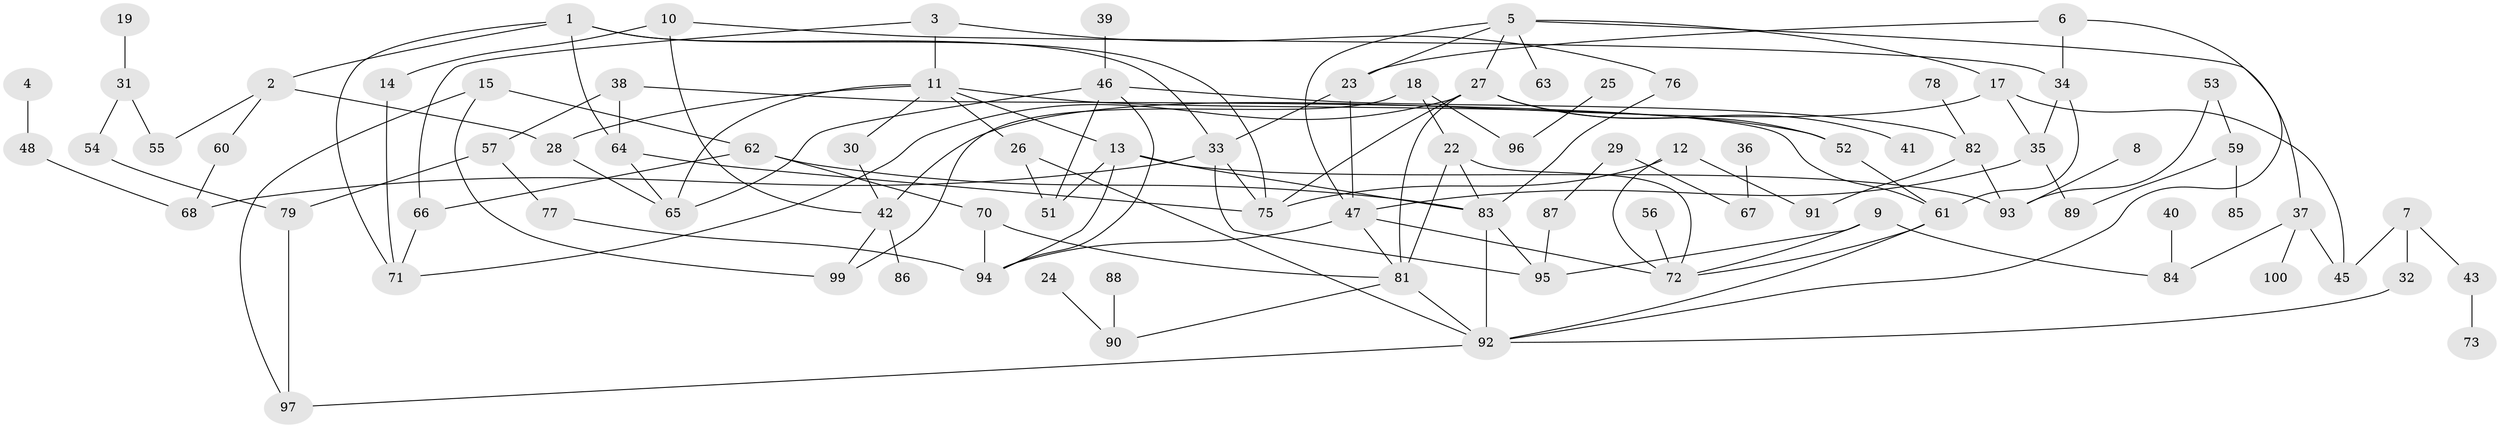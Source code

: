 // original degree distribution, {2: 0.2112676056338028, 3: 0.23943661971830985, 1: 0.23943661971830985, 5: 0.028169014084507043, 4: 0.14788732394366197, 6: 0.028169014084507043, 8: 0.007042253521126761, 7: 0.028169014084507043, 0: 0.07042253521126761}
// Generated by graph-tools (version 1.1) at 2025/35/03/04/25 23:35:49]
// undirected, 89 vertices, 136 edges
graph export_dot {
  node [color=gray90,style=filled];
  1;
  2;
  3;
  4;
  5;
  6;
  7;
  8;
  9;
  10;
  11;
  12;
  13;
  14;
  15;
  17;
  18;
  19;
  22;
  23;
  24;
  25;
  26;
  27;
  28;
  29;
  30;
  31;
  32;
  33;
  34;
  35;
  36;
  37;
  38;
  39;
  40;
  41;
  42;
  43;
  45;
  46;
  47;
  48;
  51;
  52;
  53;
  54;
  55;
  56;
  57;
  59;
  60;
  61;
  62;
  63;
  64;
  65;
  66;
  67;
  68;
  70;
  71;
  72;
  73;
  75;
  76;
  77;
  78;
  79;
  81;
  82;
  83;
  84;
  85;
  86;
  87;
  88;
  89;
  90;
  91;
  92;
  93;
  94;
  95;
  96;
  97;
  99;
  100;
  1 -- 2 [weight=1.0];
  1 -- 33 [weight=1.0];
  1 -- 64 [weight=1.0];
  1 -- 71 [weight=1.0];
  1 -- 75 [weight=1.0];
  2 -- 28 [weight=1.0];
  2 -- 55 [weight=1.0];
  2 -- 60 [weight=1.0];
  3 -- 11 [weight=1.0];
  3 -- 66 [weight=1.0];
  3 -- 76 [weight=1.0];
  4 -- 48 [weight=1.0];
  5 -- 17 [weight=1.0];
  5 -- 23 [weight=1.0];
  5 -- 27 [weight=1.0];
  5 -- 37 [weight=1.0];
  5 -- 47 [weight=1.0];
  5 -- 63 [weight=1.0];
  6 -- 23 [weight=1.0];
  6 -- 34 [weight=1.0];
  6 -- 92 [weight=1.0];
  7 -- 32 [weight=1.0];
  7 -- 43 [weight=1.0];
  7 -- 45 [weight=1.0];
  8 -- 93 [weight=1.0];
  9 -- 72 [weight=1.0];
  9 -- 84 [weight=1.0];
  9 -- 95 [weight=1.0];
  10 -- 14 [weight=1.0];
  10 -- 34 [weight=1.0];
  10 -- 42 [weight=1.0];
  11 -- 13 [weight=1.0];
  11 -- 26 [weight=1.0];
  11 -- 28 [weight=1.0];
  11 -- 30 [weight=1.0];
  11 -- 52 [weight=1.0];
  11 -- 65 [weight=1.0];
  12 -- 72 [weight=1.0];
  12 -- 75 [weight=1.0];
  12 -- 91 [weight=1.0];
  13 -- 51 [weight=1.0];
  13 -- 83 [weight=1.0];
  13 -- 93 [weight=1.0];
  13 -- 94 [weight=1.0];
  14 -- 71 [weight=1.0];
  15 -- 62 [weight=1.0];
  15 -- 97 [weight=1.0];
  15 -- 99 [weight=1.0];
  17 -- 35 [weight=1.0];
  17 -- 42 [weight=1.0];
  17 -- 45 [weight=1.0];
  18 -- 22 [weight=1.0];
  18 -- 96 [weight=1.0];
  18 -- 99 [weight=1.0];
  19 -- 31 [weight=1.0];
  22 -- 72 [weight=1.0];
  22 -- 81 [weight=1.0];
  22 -- 83 [weight=1.0];
  23 -- 33 [weight=1.0];
  23 -- 47 [weight=1.0];
  24 -- 90 [weight=1.0];
  25 -- 96 [weight=1.0];
  26 -- 51 [weight=1.0];
  26 -- 92 [weight=1.0];
  27 -- 41 [weight=1.0];
  27 -- 52 [weight=1.0];
  27 -- 71 [weight=1.0];
  27 -- 75 [weight=1.0];
  27 -- 81 [weight=2.0];
  28 -- 65 [weight=1.0];
  29 -- 67 [weight=1.0];
  29 -- 87 [weight=1.0];
  30 -- 42 [weight=1.0];
  31 -- 54 [weight=1.0];
  31 -- 55 [weight=1.0];
  32 -- 92 [weight=1.0];
  33 -- 68 [weight=1.0];
  33 -- 75 [weight=1.0];
  33 -- 95 [weight=1.0];
  34 -- 35 [weight=1.0];
  34 -- 61 [weight=1.0];
  35 -- 47 [weight=1.0];
  35 -- 89 [weight=1.0];
  36 -- 67 [weight=1.0];
  37 -- 45 [weight=1.0];
  37 -- 84 [weight=1.0];
  37 -- 100 [weight=1.0];
  38 -- 57 [weight=1.0];
  38 -- 61 [weight=1.0];
  38 -- 64 [weight=2.0];
  39 -- 46 [weight=1.0];
  40 -- 84 [weight=1.0];
  42 -- 86 [weight=1.0];
  42 -- 99 [weight=1.0];
  43 -- 73 [weight=1.0];
  46 -- 51 [weight=1.0];
  46 -- 65 [weight=1.0];
  46 -- 82 [weight=1.0];
  46 -- 94 [weight=1.0];
  47 -- 72 [weight=1.0];
  47 -- 81 [weight=1.0];
  47 -- 94 [weight=1.0];
  48 -- 68 [weight=1.0];
  52 -- 61 [weight=1.0];
  53 -- 59 [weight=1.0];
  53 -- 93 [weight=1.0];
  54 -- 79 [weight=1.0];
  56 -- 72 [weight=1.0];
  57 -- 77 [weight=1.0];
  57 -- 79 [weight=1.0];
  59 -- 85 [weight=1.0];
  59 -- 89 [weight=1.0];
  60 -- 68 [weight=1.0];
  61 -- 72 [weight=1.0];
  61 -- 92 [weight=1.0];
  62 -- 66 [weight=1.0];
  62 -- 70 [weight=1.0];
  62 -- 83 [weight=1.0];
  64 -- 65 [weight=1.0];
  64 -- 75 [weight=1.0];
  66 -- 71 [weight=1.0];
  70 -- 81 [weight=1.0];
  70 -- 94 [weight=1.0];
  76 -- 83 [weight=1.0];
  77 -- 94 [weight=1.0];
  78 -- 82 [weight=1.0];
  79 -- 97 [weight=1.0];
  81 -- 90 [weight=1.0];
  81 -- 92 [weight=1.0];
  82 -- 91 [weight=1.0];
  82 -- 93 [weight=1.0];
  83 -- 92 [weight=1.0];
  83 -- 95 [weight=1.0];
  87 -- 95 [weight=1.0];
  88 -- 90 [weight=1.0];
  92 -- 97 [weight=1.0];
}
